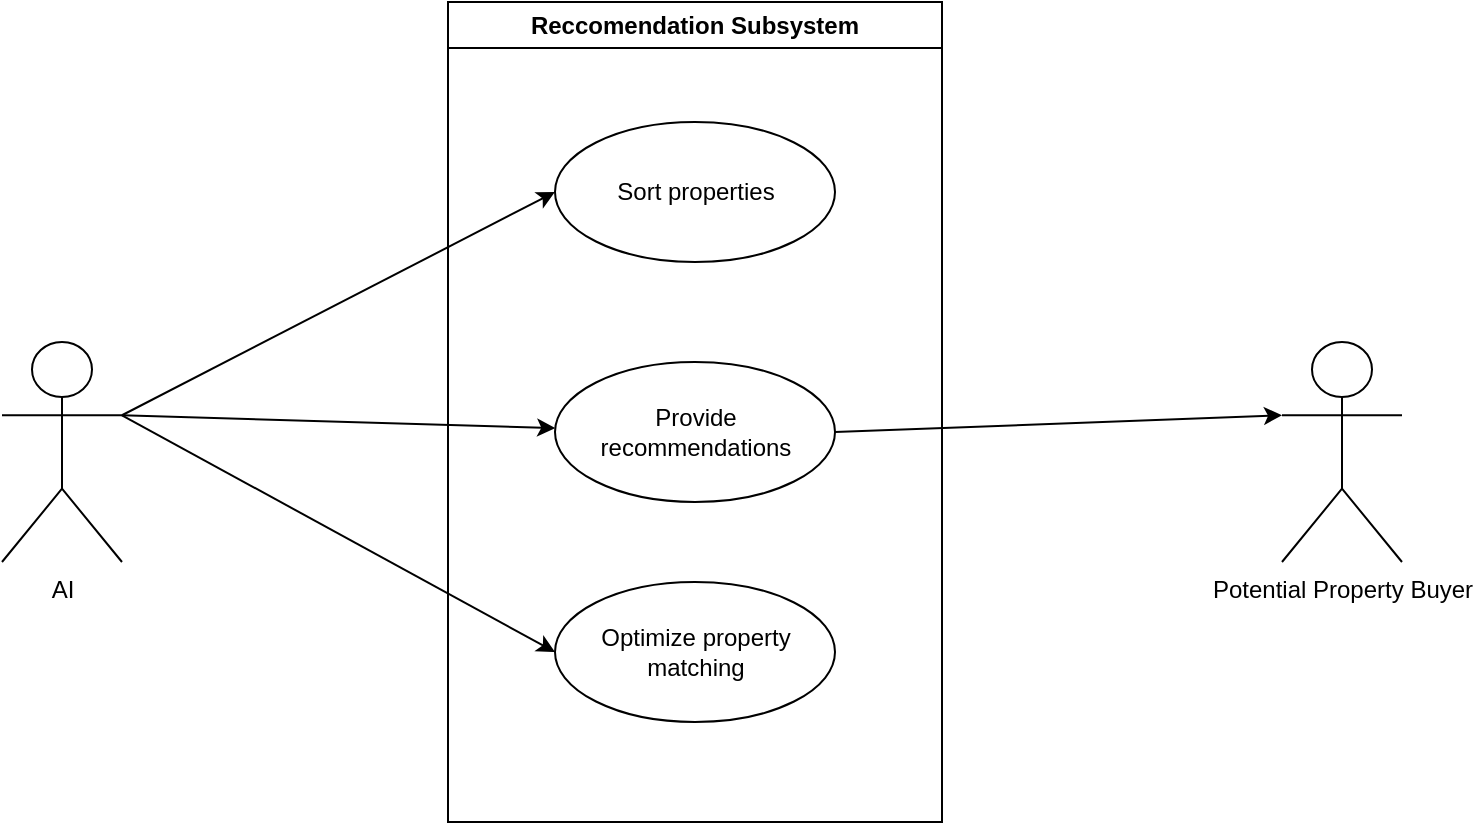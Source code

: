 <mxfile>
    <diagram id="a-mapi126IqcrjVwgWWo" name="Page-1">
        <mxGraphModel dx="1119" dy="656" grid="1" gridSize="10" guides="1" tooltips="1" connect="1" arrows="1" fold="1" page="1" pageScale="1" pageWidth="850" pageHeight="1100" math="0" shadow="0">
            <root>
                <mxCell id="0"/>
                <mxCell id="1" parent="0"/>
                <mxCell id="2" value="Reccomendation Subsystem" style="swimlane;whiteSpace=wrap;html=1;" vertex="1" parent="1">
                    <mxGeometry x="303" y="50" width="247" height="410" as="geometry"/>
                </mxCell>
                <mxCell id="8" value="Sort properties" style="ellipse;whiteSpace=wrap;html=1;" vertex="1" parent="2">
                    <mxGeometry x="53.5" y="60" width="140" height="70" as="geometry"/>
                </mxCell>
                <mxCell id="9" value="Provide recommendations" style="ellipse;whiteSpace=wrap;html=1;" vertex="1" parent="2">
                    <mxGeometry x="53.5" y="180" width="140" height="70" as="geometry"/>
                </mxCell>
                <mxCell id="10" value="Optimize property matching" style="ellipse;whiteSpace=wrap;html=1;" vertex="1" parent="2">
                    <mxGeometry x="53.5" y="290" width="140" height="70" as="geometry"/>
                </mxCell>
                <mxCell id="17" style="edgeStyle=none;html=1;exitX=1;exitY=0.333;exitDx=0;exitDy=0;exitPerimeter=0;" edge="1" parent="1" source="5" target="9">
                    <mxGeometry relative="1" as="geometry"/>
                </mxCell>
                <mxCell id="18" style="edgeStyle=none;html=1;exitX=1;exitY=0.333;exitDx=0;exitDy=0;exitPerimeter=0;entryX=0;entryY=0.5;entryDx=0;entryDy=0;" edge="1" parent="1" source="5" target="8">
                    <mxGeometry relative="1" as="geometry"/>
                </mxCell>
                <mxCell id="19" style="edgeStyle=none;html=1;exitX=1;exitY=0.333;exitDx=0;exitDy=0;exitPerimeter=0;entryX=0;entryY=0.5;entryDx=0;entryDy=0;" edge="1" parent="1" source="5" target="10">
                    <mxGeometry relative="1" as="geometry"/>
                </mxCell>
                <mxCell id="5" value="AI" style="shape=umlActor;verticalLabelPosition=bottom;verticalAlign=top;html=1;" vertex="1" parent="1">
                    <mxGeometry x="80" y="220" width="60" height="110" as="geometry"/>
                </mxCell>
                <mxCell id="12" value="Potential Property Buyer" style="shape=umlActor;verticalLabelPosition=bottom;verticalAlign=top;html=1;" vertex="1" parent="1">
                    <mxGeometry x="720" y="220" width="60" height="110" as="geometry"/>
                </mxCell>
                <mxCell id="20" style="edgeStyle=none;html=1;exitX=1;exitY=0.5;exitDx=0;exitDy=0;entryX=0;entryY=0.333;entryDx=0;entryDy=0;entryPerimeter=0;" edge="1" parent="1" source="9" target="12">
                    <mxGeometry relative="1" as="geometry"/>
                </mxCell>
            </root>
        </mxGraphModel>
    </diagram>
</mxfile>